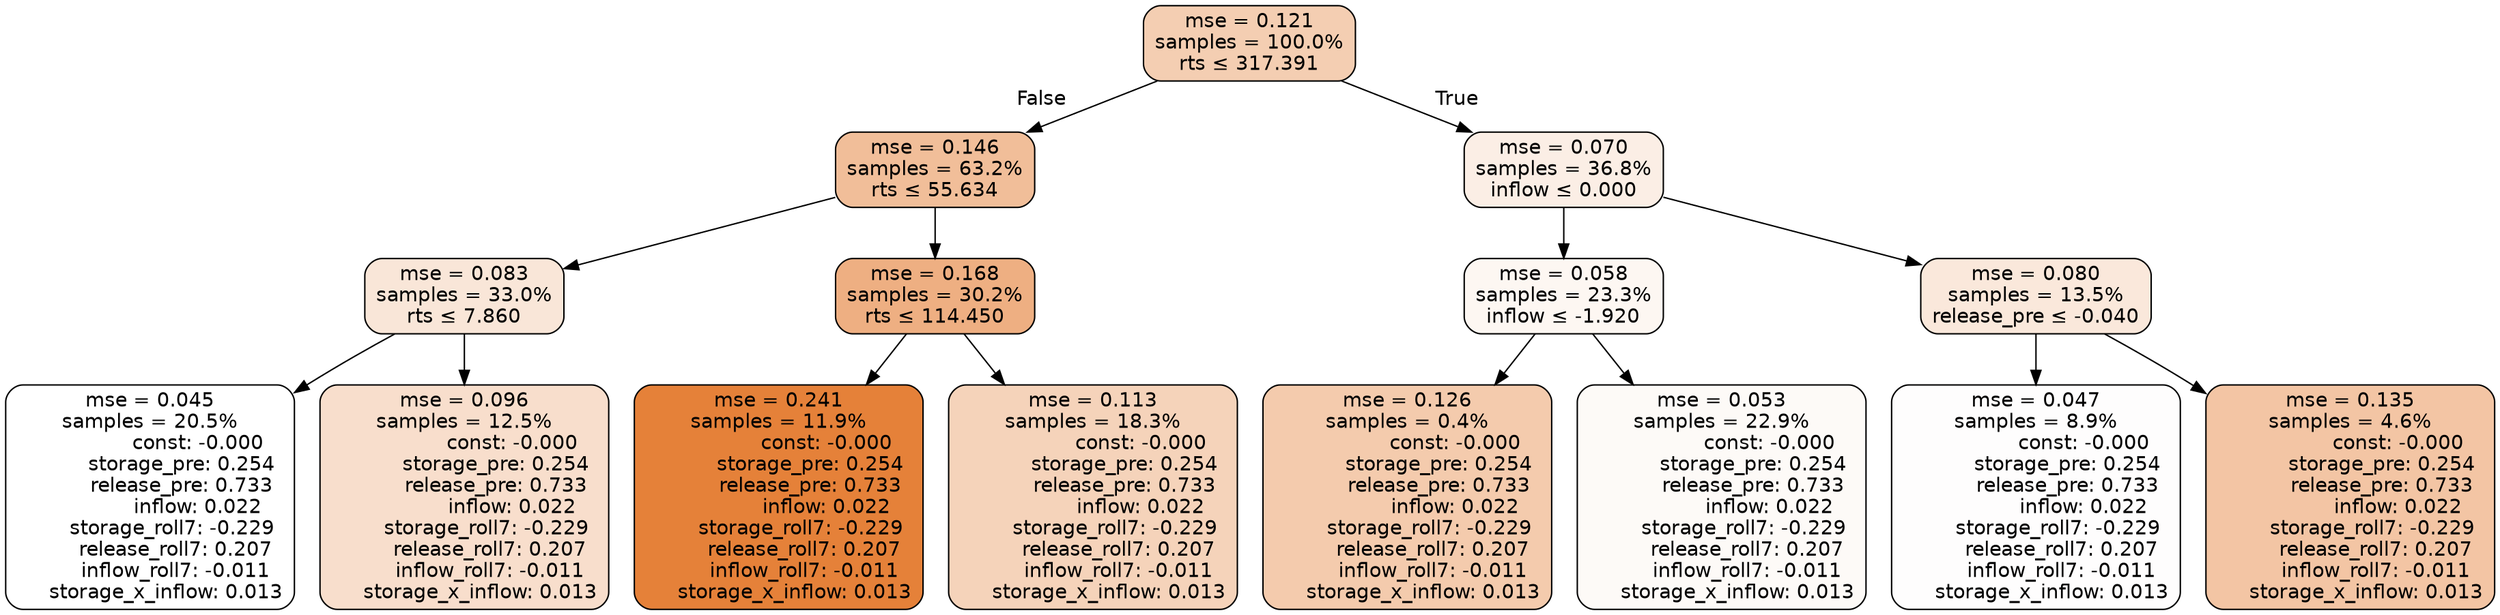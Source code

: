 digraph tree {
node [shape=rectangle, style="filled, rounded", color="black", fontname=helvetica] ;
edge [fontname=helvetica] ;
	"0" [label="mse = 0.121
samples = 100.0%
rts &le; 317.391", fillcolor="#f4ceb2"]
	"1" [label="mse = 0.146
samples = 63.2%
rts &le; 55.634", fillcolor="#f1be99"]
	"2" [label="mse = 0.083
samples = 33.0%
rts &le; 7.860", fillcolor="#f9e6d8"]
	"3" [label="mse = 0.045
samples = 20.5%
               const: -0.000
          storage_pre: 0.254
          release_pre: 0.733
               inflow: 0.022
       storage_roll7: -0.229
        release_roll7: 0.207
        inflow_roll7: -0.011
     storage_x_inflow: 0.013", fillcolor="#ffffff"]
	"4" [label="mse = 0.096
samples = 12.5%
               const: -0.000
          storage_pre: 0.254
          release_pre: 0.733
               inflow: 0.022
       storage_roll7: -0.229
        release_roll7: 0.207
        inflow_roll7: -0.011
     storage_x_inflow: 0.013", fillcolor="#f8decc"]
	"5" [label="mse = 0.168
samples = 30.2%
rts &le; 114.450", fillcolor="#eeaf82"]
	"6" [label="mse = 0.241
samples = 11.9%
               const: -0.000
          storage_pre: 0.254
          release_pre: 0.733
               inflow: 0.022
       storage_roll7: -0.229
        release_roll7: 0.207
        inflow_roll7: -0.011
     storage_x_inflow: 0.013", fillcolor="#e58139"]
	"7" [label="mse = 0.113
samples = 18.3%
               const: -0.000
          storage_pre: 0.254
          release_pre: 0.733
               inflow: 0.022
       storage_roll7: -0.229
        release_roll7: 0.207
        inflow_roll7: -0.011
     storage_x_inflow: 0.013", fillcolor="#f5d3ba"]
	"8" [label="mse = 0.070
samples = 36.8%
inflow &le; 0.000", fillcolor="#fbeee5"]
	"9" [label="mse = 0.058
samples = 23.3%
inflow &le; -1.920", fillcolor="#fdf7f2"]
	"10" [label="mse = 0.126
samples = 0.4%
               const: -0.000
          storage_pre: 0.254
          release_pre: 0.733
               inflow: 0.022
       storage_roll7: -0.229
        release_roll7: 0.207
        inflow_roll7: -0.011
     storage_x_inflow: 0.013", fillcolor="#f4cbad"]
	"11" [label="mse = 0.053
samples = 22.9%
               const: -0.000
          storage_pre: 0.254
          release_pre: 0.733
               inflow: 0.022
       storage_roll7: -0.229
        release_roll7: 0.207
        inflow_roll7: -0.011
     storage_x_inflow: 0.013", fillcolor="#fdfaf7"]
	"12" [label="mse = 0.080
samples = 13.5%
release_pre &le; -0.040", fillcolor="#fae8db"]
	"13" [label="mse = 0.047
samples = 8.9%
               const: -0.000
          storage_pre: 0.254
          release_pre: 0.733
               inflow: 0.022
       storage_roll7: -0.229
        release_roll7: 0.207
        inflow_roll7: -0.011
     storage_x_inflow: 0.013", fillcolor="#fefdfd"]
	"14" [label="mse = 0.135
samples = 4.6%
               const: -0.000
          storage_pre: 0.254
          release_pre: 0.733
               inflow: 0.022
       storage_roll7: -0.229
        release_roll7: 0.207
        inflow_roll7: -0.011
     storage_x_inflow: 0.013", fillcolor="#f3c5a4"]

	"0" -> "1" [labeldistance=2.5, labelangle=45, headlabel="False"]
	"1" -> "2"
	"2" -> "3"
	"2" -> "4"
	"1" -> "5"
	"5" -> "6"
	"5" -> "7"
	"0" -> "8" [labeldistance=2.5, labelangle=-45, headlabel="True"]
	"8" -> "9"
	"9" -> "10"
	"9" -> "11"
	"8" -> "12"
	"12" -> "13"
	"12" -> "14"
}